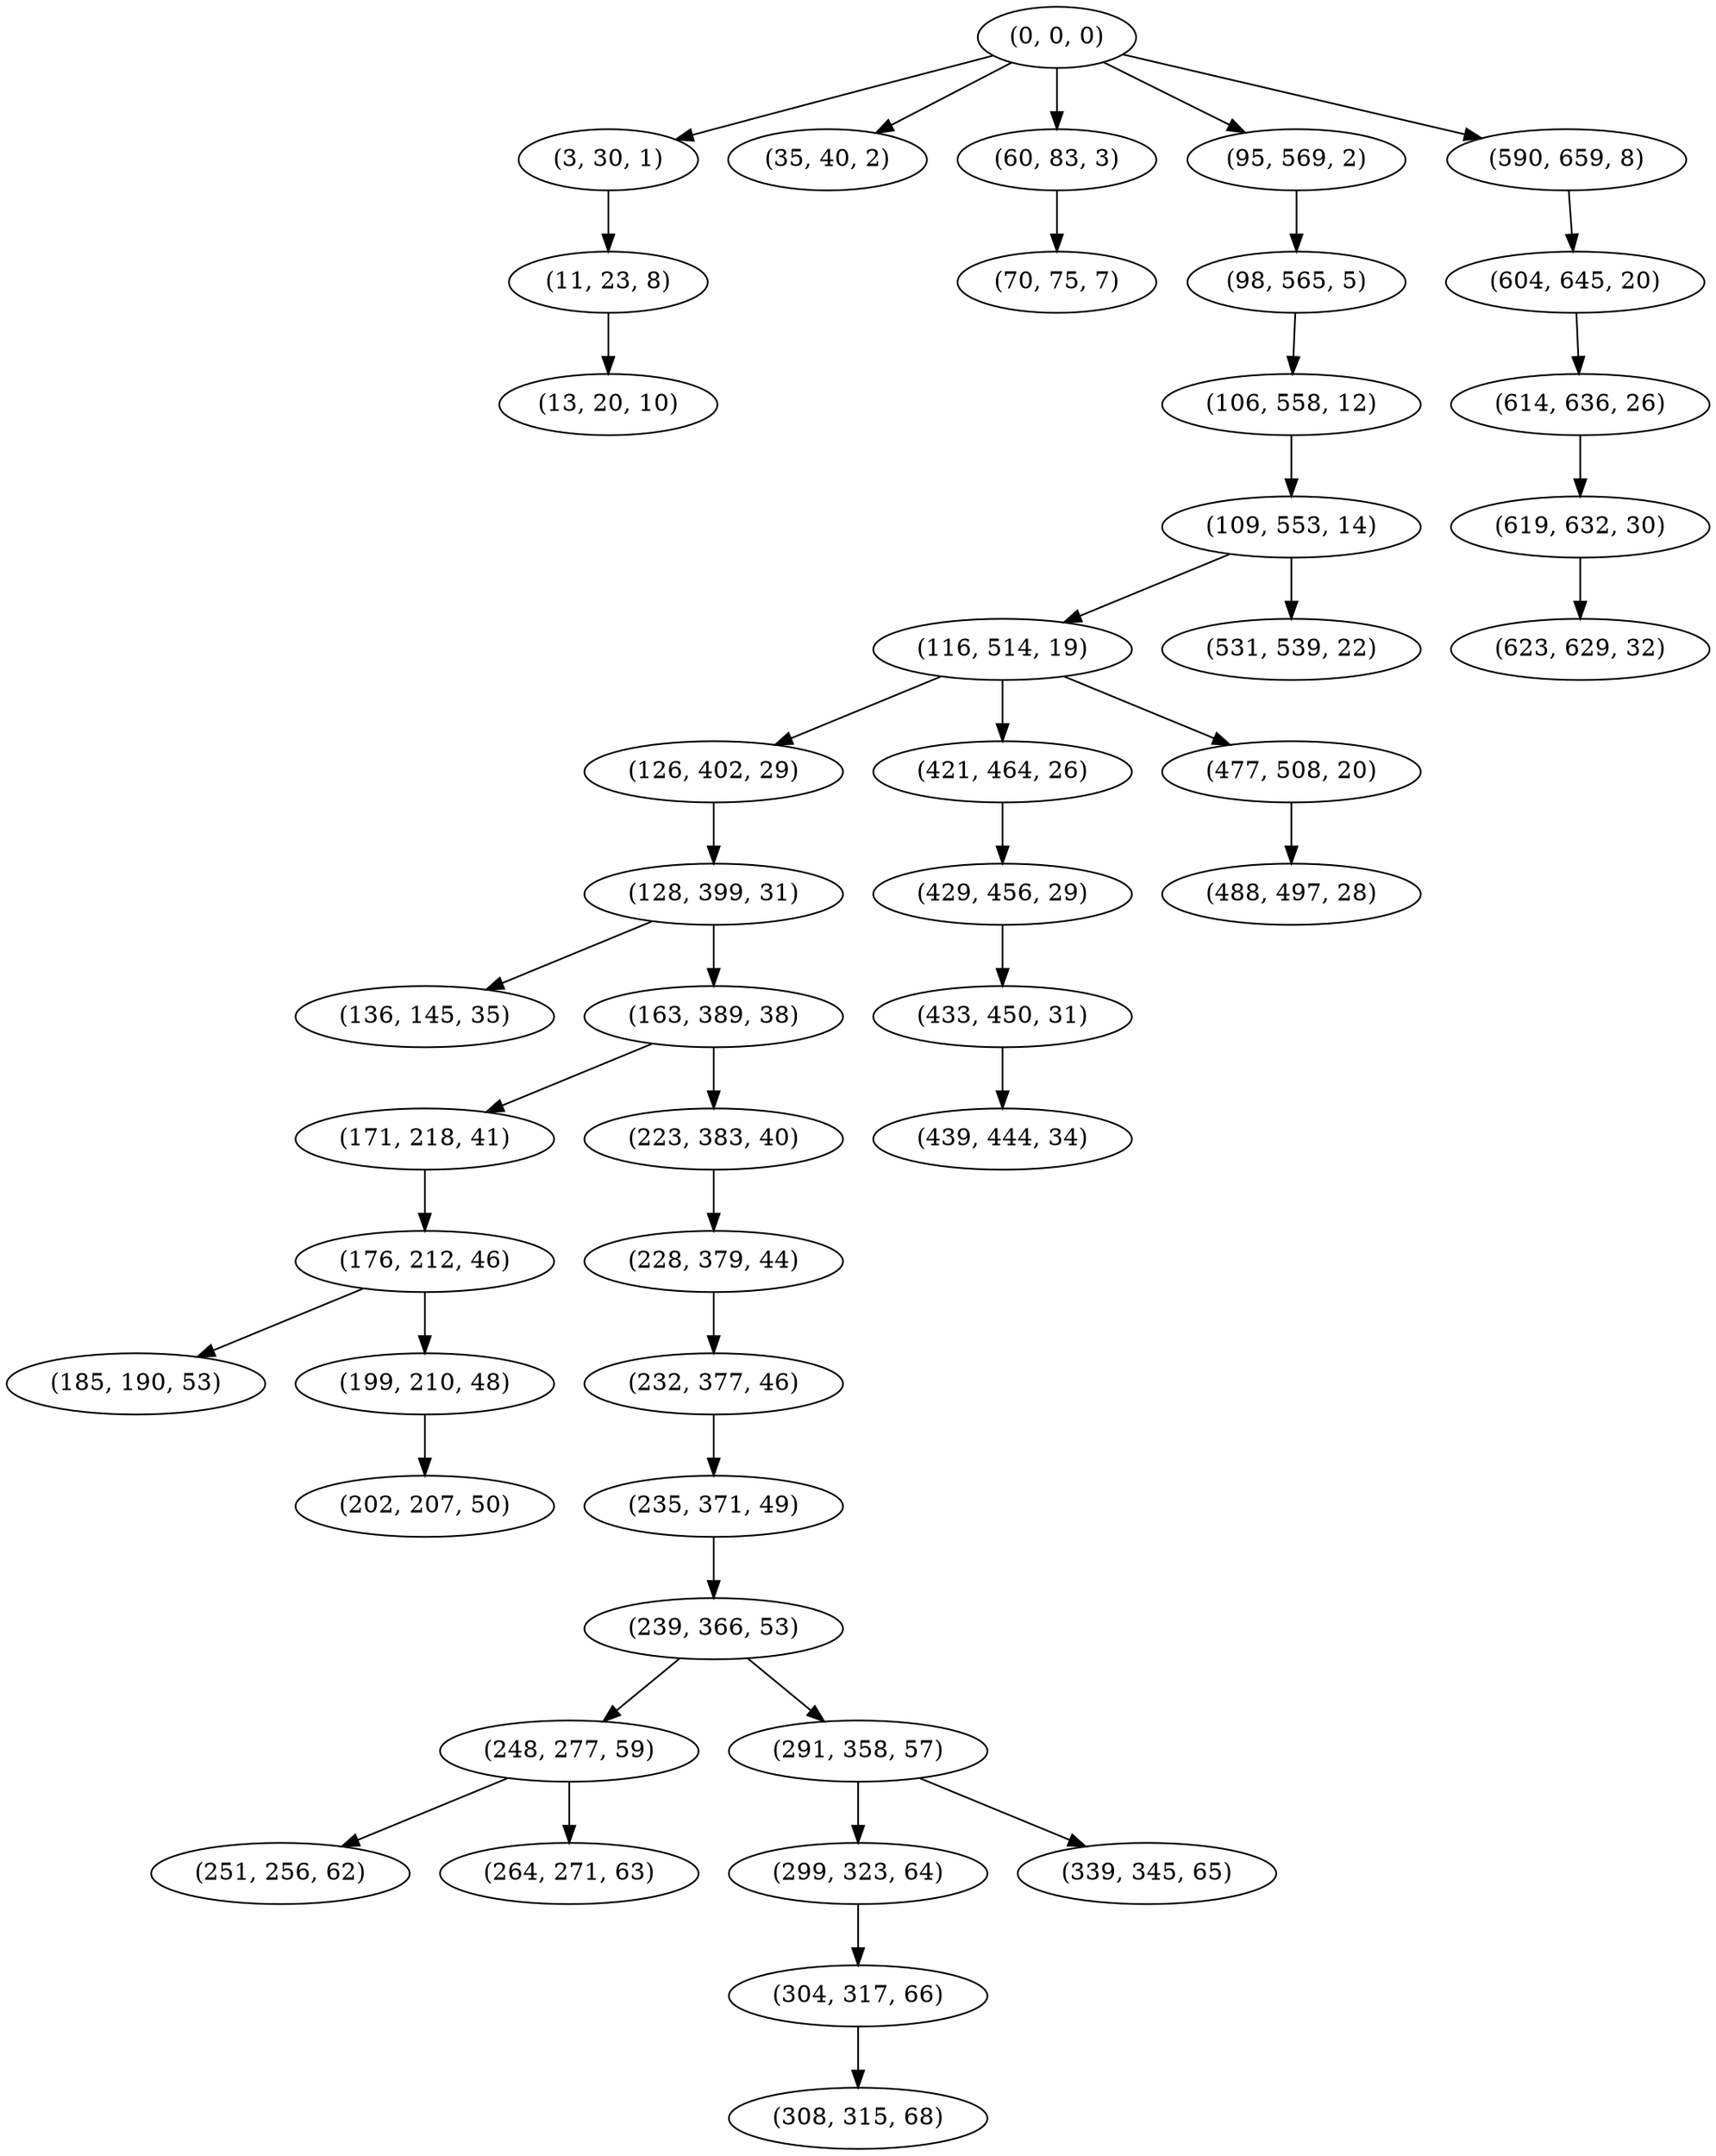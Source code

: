 digraph tree {
    "(0, 0, 0)";
    "(3, 30, 1)";
    "(11, 23, 8)";
    "(13, 20, 10)";
    "(35, 40, 2)";
    "(60, 83, 3)";
    "(70, 75, 7)";
    "(95, 569, 2)";
    "(98, 565, 5)";
    "(106, 558, 12)";
    "(109, 553, 14)";
    "(116, 514, 19)";
    "(126, 402, 29)";
    "(128, 399, 31)";
    "(136, 145, 35)";
    "(163, 389, 38)";
    "(171, 218, 41)";
    "(176, 212, 46)";
    "(185, 190, 53)";
    "(199, 210, 48)";
    "(202, 207, 50)";
    "(223, 383, 40)";
    "(228, 379, 44)";
    "(232, 377, 46)";
    "(235, 371, 49)";
    "(239, 366, 53)";
    "(248, 277, 59)";
    "(251, 256, 62)";
    "(264, 271, 63)";
    "(291, 358, 57)";
    "(299, 323, 64)";
    "(304, 317, 66)";
    "(308, 315, 68)";
    "(339, 345, 65)";
    "(421, 464, 26)";
    "(429, 456, 29)";
    "(433, 450, 31)";
    "(439, 444, 34)";
    "(477, 508, 20)";
    "(488, 497, 28)";
    "(531, 539, 22)";
    "(590, 659, 8)";
    "(604, 645, 20)";
    "(614, 636, 26)";
    "(619, 632, 30)";
    "(623, 629, 32)";
    "(0, 0, 0)" -> "(3, 30, 1)";
    "(0, 0, 0)" -> "(35, 40, 2)";
    "(0, 0, 0)" -> "(60, 83, 3)";
    "(0, 0, 0)" -> "(95, 569, 2)";
    "(0, 0, 0)" -> "(590, 659, 8)";
    "(3, 30, 1)" -> "(11, 23, 8)";
    "(11, 23, 8)" -> "(13, 20, 10)";
    "(60, 83, 3)" -> "(70, 75, 7)";
    "(95, 569, 2)" -> "(98, 565, 5)";
    "(98, 565, 5)" -> "(106, 558, 12)";
    "(106, 558, 12)" -> "(109, 553, 14)";
    "(109, 553, 14)" -> "(116, 514, 19)";
    "(109, 553, 14)" -> "(531, 539, 22)";
    "(116, 514, 19)" -> "(126, 402, 29)";
    "(116, 514, 19)" -> "(421, 464, 26)";
    "(116, 514, 19)" -> "(477, 508, 20)";
    "(126, 402, 29)" -> "(128, 399, 31)";
    "(128, 399, 31)" -> "(136, 145, 35)";
    "(128, 399, 31)" -> "(163, 389, 38)";
    "(163, 389, 38)" -> "(171, 218, 41)";
    "(163, 389, 38)" -> "(223, 383, 40)";
    "(171, 218, 41)" -> "(176, 212, 46)";
    "(176, 212, 46)" -> "(185, 190, 53)";
    "(176, 212, 46)" -> "(199, 210, 48)";
    "(199, 210, 48)" -> "(202, 207, 50)";
    "(223, 383, 40)" -> "(228, 379, 44)";
    "(228, 379, 44)" -> "(232, 377, 46)";
    "(232, 377, 46)" -> "(235, 371, 49)";
    "(235, 371, 49)" -> "(239, 366, 53)";
    "(239, 366, 53)" -> "(248, 277, 59)";
    "(239, 366, 53)" -> "(291, 358, 57)";
    "(248, 277, 59)" -> "(251, 256, 62)";
    "(248, 277, 59)" -> "(264, 271, 63)";
    "(291, 358, 57)" -> "(299, 323, 64)";
    "(291, 358, 57)" -> "(339, 345, 65)";
    "(299, 323, 64)" -> "(304, 317, 66)";
    "(304, 317, 66)" -> "(308, 315, 68)";
    "(421, 464, 26)" -> "(429, 456, 29)";
    "(429, 456, 29)" -> "(433, 450, 31)";
    "(433, 450, 31)" -> "(439, 444, 34)";
    "(477, 508, 20)" -> "(488, 497, 28)";
    "(590, 659, 8)" -> "(604, 645, 20)";
    "(604, 645, 20)" -> "(614, 636, 26)";
    "(614, 636, 26)" -> "(619, 632, 30)";
    "(619, 632, 30)" -> "(623, 629, 32)";
}
